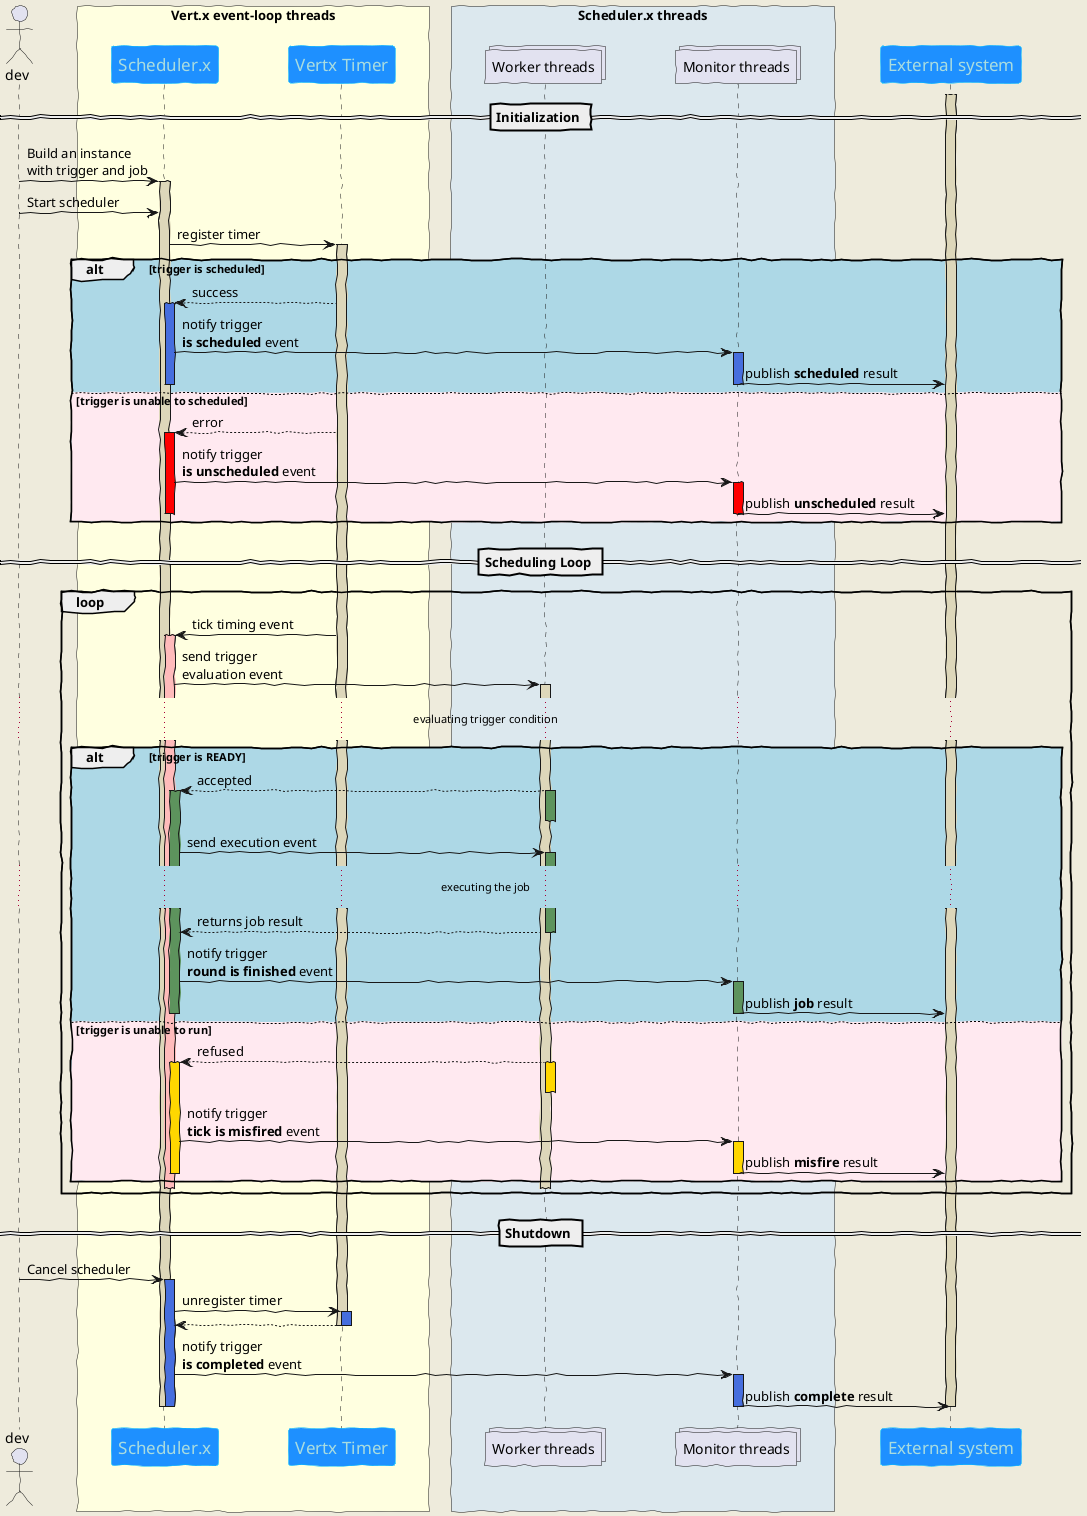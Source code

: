 @startuml
'https://plantuml.com/sequence-diagram
skinparam ParticipantPadding 30
skinparam BoxPadding 10
skinparam backgroundColor #EEEBDC
skinparam handwritten true

skinparam sequence {
    LifeLineBackgroundColor #ddd7ba

    ParticipantBorderColor DeepSkyBlue
    ParticipantBackgroundColor DodgerBlue
    ParticipantFontName Impact
    ParticipantFontSize 17
    ParticipantFontColor #A9DCDF
}

actor       dev
box "Vert.x event-loop threads" #LightYellow
participant "Scheduler.x" as scheduler
participant "Vertx Timer" as timer
end box

box "Scheduler.x threads" #dce8ee
collections "Worker threads" as worker
collections "Monitor threads" as monitor
end box
participant "External system" as extSys
extSys++

== Initialization ==
dev -> scheduler++: Build an instance \nwith trigger and job
dev -> scheduler: Start scheduler

scheduler -> timer++: register timer
alt #Lightblue trigger is scheduled
    timer --> scheduler++#466ede: success
    scheduler -> monitor++#466ede: notify trigger \n**is scheduled** event
    monitor -> extSys--: publish **scheduled** result
    scheduler--
else #ffe9f0 trigger is unable to scheduled
    timer --> scheduler++#f00: error
    scheduler -> monitor++#f00: notify trigger \n**is unscheduled** event
    monitor -> extSys--: publish **unscheduled** result
    scheduler--
end alt

||10||
== Scheduling Loop ==

loop
timer -> scheduler++#fbb: tick timing event
scheduler -> worker++: send trigger \nevaluation event
||5||
...evaluating trigger condition...
    alt #Lightblue trigger is READY
        worker --> scheduler++#5D935D: accepted
        worker++#5D935D
        worker--
        scheduler -> worker++#5D935D: send execution event
        ||5||
        ...executing the job...
        worker --> scheduler--: returns job result
        scheduler -> monitor++#5D935D: notify trigger \n**round is finished** event
        monitor -> extSys--: publish **job** result
        scheduler--
    else #ffe9f0 trigger is unable to run
        worker --> scheduler ++#gold: refused
        worker++#gold
        worker--
        scheduler -> monitor++#gold: notify trigger \n**tick is misfired** event
        monitor -> extSys--: publish **misfire** result
        scheduler--
    end alt
    worker--
    scheduler--
||5||
end group

||10||
== Shutdown ==
dev -> scheduler++#466ede: Cancel scheduler
scheduler -> timer++#466ede: unregister timer
return
timer--
scheduler -> monitor++#466ede: notify trigger \n**is completed** event
monitor -> extSys--: publish **complete** result
scheduler--

||5||
scheduler--
extSys--
@enduml
